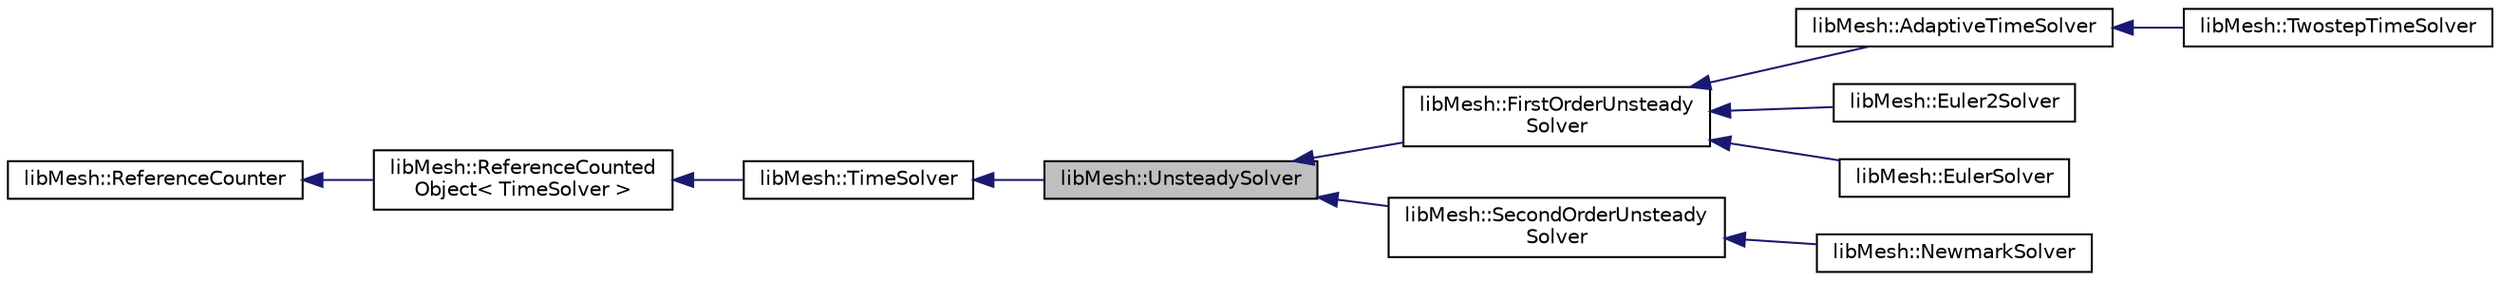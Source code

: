 digraph "libMesh::UnsteadySolver"
{
  edge [fontname="Helvetica",fontsize="10",labelfontname="Helvetica",labelfontsize="10"];
  node [fontname="Helvetica",fontsize="10",shape=record];
  rankdir="LR";
  Node1 [label="libMesh::UnsteadySolver",height=0.2,width=0.4,color="black", fillcolor="grey75", style="filled", fontcolor="black"];
  Node2 -> Node1 [dir="back",color="midnightblue",fontsize="10",style="solid",fontname="Helvetica"];
  Node2 [label="libMesh::TimeSolver",height=0.2,width=0.4,color="black", fillcolor="white", style="filled",URL="$classlibMesh_1_1TimeSolver.html"];
  Node3 -> Node2 [dir="back",color="midnightblue",fontsize="10",style="solid",fontname="Helvetica"];
  Node3 [label="libMesh::ReferenceCounted\lObject\< TimeSolver \>",height=0.2,width=0.4,color="black", fillcolor="white", style="filled",URL="$classlibMesh_1_1ReferenceCountedObject.html"];
  Node4 -> Node3 [dir="back",color="midnightblue",fontsize="10",style="solid",fontname="Helvetica"];
  Node4 [label="libMesh::ReferenceCounter",height=0.2,width=0.4,color="black", fillcolor="white", style="filled",URL="$classlibMesh_1_1ReferenceCounter.html",tooltip="Common base for all objects whose creations/destructions are counted. "];
  Node1 -> Node5 [dir="back",color="midnightblue",fontsize="10",style="solid",fontname="Helvetica"];
  Node5 [label="libMesh::FirstOrderUnsteady\lSolver",height=0.2,width=0.4,color="black", fillcolor="white", style="filled",URL="$classlibMesh_1_1FirstOrderUnsteadySolver.html"];
  Node5 -> Node6 [dir="back",color="midnightblue",fontsize="10",style="solid",fontname="Helvetica"];
  Node6 [label="libMesh::AdaptiveTimeSolver",height=0.2,width=0.4,color="black", fillcolor="white", style="filled",URL="$classlibMesh_1_1AdaptiveTimeSolver.html"];
  Node6 -> Node7 [dir="back",color="midnightblue",fontsize="10",style="solid",fontname="Helvetica"];
  Node7 [label="libMesh::TwostepTimeSolver",height=0.2,width=0.4,color="black", fillcolor="white", style="filled",URL="$classlibMesh_1_1TwostepTimeSolver.html"];
  Node5 -> Node8 [dir="back",color="midnightblue",fontsize="10",style="solid",fontname="Helvetica"];
  Node8 [label="libMesh::Euler2Solver",height=0.2,width=0.4,color="black", fillcolor="white", style="filled",URL="$classlibMesh_1_1Euler2Solver.html"];
  Node5 -> Node9 [dir="back",color="midnightblue",fontsize="10",style="solid",fontname="Helvetica"];
  Node9 [label="libMesh::EulerSolver",height=0.2,width=0.4,color="black", fillcolor="white", style="filled",URL="$classlibMesh_1_1EulerSolver.html"];
  Node1 -> Node10 [dir="back",color="midnightblue",fontsize="10",style="solid",fontname="Helvetica"];
  Node10 [label="libMesh::SecondOrderUnsteady\lSolver",height=0.2,width=0.4,color="black", fillcolor="white", style="filled",URL="$classlibMesh_1_1SecondOrderUnsteadySolver.html"];
  Node10 -> Node11 [dir="back",color="midnightblue",fontsize="10",style="solid",fontname="Helvetica"];
  Node11 [label="libMesh::NewmarkSolver",height=0.2,width=0.4,color="black", fillcolor="white", style="filled",URL="$classlibMesh_1_1NewmarkSolver.html"];
}
